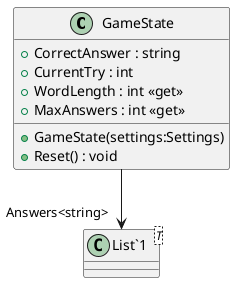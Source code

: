 @startuml
class GameState {
    + CorrectAnswer : string
    + CurrentTry : int
    + WordLength : int <<get>>
    + MaxAnswers : int <<get>>
    + GameState(settings:Settings)
    + Reset() : void
}
class "List`1"<T> {
}
GameState --> "Answers<string>" "List`1"
@enduml
